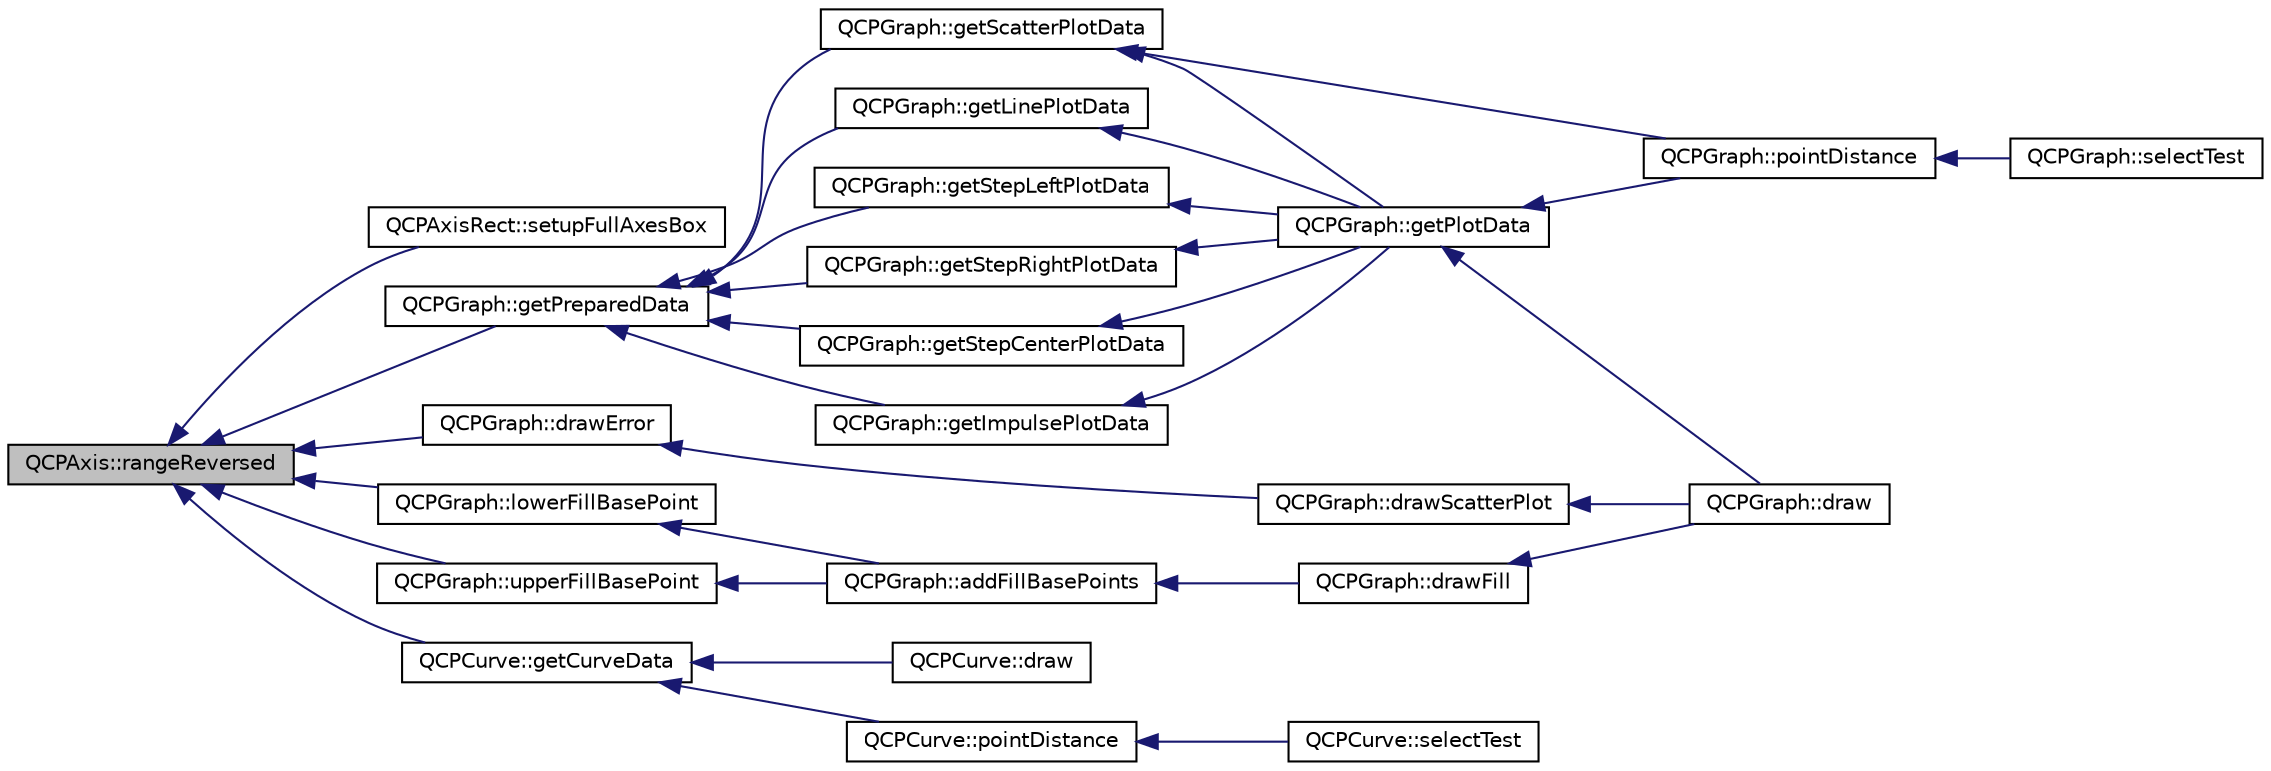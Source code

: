 digraph "QCPAxis::rangeReversed"
{
  edge [fontname="Helvetica",fontsize="10",labelfontname="Helvetica",labelfontsize="10"];
  node [fontname="Helvetica",fontsize="10",shape=record];
  rankdir="LR";
  Node497 [label="QCPAxis::rangeReversed",height=0.2,width=0.4,color="black", fillcolor="grey75", style="filled", fontcolor="black"];
  Node497 -> Node498 [dir="back",color="midnightblue",fontsize="10",style="solid",fontname="Helvetica"];
  Node498 [label="QCPAxisRect::setupFullAxesBox",height=0.2,width=0.4,color="black", fillcolor="white", style="filled",URL="$d8/dad/class_q_c_p_axis_rect.html#a5fa906175447b14206954f77fc7f1ef4"];
  Node497 -> Node499 [dir="back",color="midnightblue",fontsize="10",style="solid",fontname="Helvetica"];
  Node499 [label="QCPGraph::getPreparedData",height=0.2,width=0.4,color="black", fillcolor="white", style="filled",URL="$d2/d4c/class_q_c_p_graph.html#ae853c297da9d21b6720d2d1c3b0121bf"];
  Node499 -> Node500 [dir="back",color="midnightblue",fontsize="10",style="solid",fontname="Helvetica"];
  Node500 [label="QCPGraph::getScatterPlotData",height=0.2,width=0.4,color="black", fillcolor="white", style="filled",URL="$d2/d4c/class_q_c_p_graph.html#a6ea929da420e6c104998060d19740ed6"];
  Node500 -> Node501 [dir="back",color="midnightblue",fontsize="10",style="solid",fontname="Helvetica"];
  Node501 [label="QCPGraph::getPlotData",height=0.2,width=0.4,color="black", fillcolor="white", style="filled",URL="$d2/d4c/class_q_c_p_graph.html#a5ec495f97b8185ba9712430cb1558f52"];
  Node501 -> Node502 [dir="back",color="midnightblue",fontsize="10",style="solid",fontname="Helvetica"];
  Node502 [label="QCPGraph::draw",height=0.2,width=0.4,color="black", fillcolor="white", style="filled",URL="$d2/d4c/class_q_c_p_graph.html#a659218cc62c2a7786213d9dd429c1c8d"];
  Node501 -> Node503 [dir="back",color="midnightblue",fontsize="10",style="solid",fontname="Helvetica"];
  Node503 [label="QCPGraph::pointDistance",height=0.2,width=0.4,color="black", fillcolor="white", style="filled",URL="$d2/d4c/class_q_c_p_graph.html#a96146099a5e68f49c7326a765f768da2"];
  Node503 -> Node504 [dir="back",color="midnightblue",fontsize="10",style="solid",fontname="Helvetica"];
  Node504 [label="QCPGraph::selectTest",height=0.2,width=0.4,color="black", fillcolor="white", style="filled",URL="$d2/d4c/class_q_c_p_graph.html#a36011c34aca4f7a477de25961e2f6c13"];
  Node500 -> Node503 [dir="back",color="midnightblue",fontsize="10",style="solid",fontname="Helvetica"];
  Node499 -> Node505 [dir="back",color="midnightblue",fontsize="10",style="solid",fontname="Helvetica"];
  Node505 [label="QCPGraph::getLinePlotData",height=0.2,width=0.4,color="black", fillcolor="white", style="filled",URL="$d2/d4c/class_q_c_p_graph.html#a77314984a7af578a66e939db0db48556"];
  Node505 -> Node501 [dir="back",color="midnightblue",fontsize="10",style="solid",fontname="Helvetica"];
  Node499 -> Node506 [dir="back",color="midnightblue",fontsize="10",style="solid",fontname="Helvetica"];
  Node506 [label="QCPGraph::getStepLeftPlotData",height=0.2,width=0.4,color="black", fillcolor="white", style="filled",URL="$d2/d4c/class_q_c_p_graph.html#a8f8ae9cb4aa312c2085c3f6f298f19d4"];
  Node506 -> Node501 [dir="back",color="midnightblue",fontsize="10",style="solid",fontname="Helvetica"];
  Node499 -> Node507 [dir="back",color="midnightblue",fontsize="10",style="solid",fontname="Helvetica"];
  Node507 [label="QCPGraph::getStepRightPlotData",height=0.2,width=0.4,color="black", fillcolor="white", style="filled",URL="$d2/d4c/class_q_c_p_graph.html#a59fecb135f47db10e14d75018210bf80"];
  Node507 -> Node501 [dir="back",color="midnightblue",fontsize="10",style="solid",fontname="Helvetica"];
  Node499 -> Node508 [dir="back",color="midnightblue",fontsize="10",style="solid",fontname="Helvetica"];
  Node508 [label="QCPGraph::getStepCenterPlotData",height=0.2,width=0.4,color="black", fillcolor="white", style="filled",URL="$d2/d4c/class_q_c_p_graph.html#ab860d67ecc7e2d7253ab1f19032958c2"];
  Node508 -> Node501 [dir="back",color="midnightblue",fontsize="10",style="solid",fontname="Helvetica"];
  Node499 -> Node509 [dir="back",color="midnightblue",fontsize="10",style="solid",fontname="Helvetica"];
  Node509 [label="QCPGraph::getImpulsePlotData",height=0.2,width=0.4,color="black", fillcolor="white", style="filled",URL="$d2/d4c/class_q_c_p_graph.html#aae73c001a78cbe54e55e6779d7a70957"];
  Node509 -> Node501 [dir="back",color="midnightblue",fontsize="10",style="solid",fontname="Helvetica"];
  Node497 -> Node510 [dir="back",color="midnightblue",fontsize="10",style="solid",fontname="Helvetica"];
  Node510 [label="QCPGraph::drawError",height=0.2,width=0.4,color="black", fillcolor="white", style="filled",URL="$d2/d4c/class_q_c_p_graph.html#ab51aeba7e9d29754e58852cfad3436cc"];
  Node510 -> Node511 [dir="back",color="midnightblue",fontsize="10",style="solid",fontname="Helvetica"];
  Node511 [label="QCPGraph::drawScatterPlot",height=0.2,width=0.4,color="black", fillcolor="white", style="filled",URL="$d2/d4c/class_q_c_p_graph.html#ae1f3edd5eb41aa5782e61673488fd3e0"];
  Node511 -> Node502 [dir="back",color="midnightblue",fontsize="10",style="solid",fontname="Helvetica"];
  Node497 -> Node512 [dir="back",color="midnightblue",fontsize="10",style="solid",fontname="Helvetica"];
  Node512 [label="QCPGraph::lowerFillBasePoint",height=0.2,width=0.4,color="black", fillcolor="white", style="filled",URL="$d2/d4c/class_q_c_p_graph.html#ace7c17a07e9aa824853e469816a5aa1c"];
  Node512 -> Node513 [dir="back",color="midnightblue",fontsize="10",style="solid",fontname="Helvetica"];
  Node513 [label="QCPGraph::addFillBasePoints",height=0.2,width=0.4,color="black", fillcolor="white", style="filled",URL="$d2/d4c/class_q_c_p_graph.html#a8e517dcd3baba1b41daed0248841c092"];
  Node513 -> Node514 [dir="back",color="midnightblue",fontsize="10",style="solid",fontname="Helvetica"];
  Node514 [label="QCPGraph::drawFill",height=0.2,width=0.4,color="black", fillcolor="white", style="filled",URL="$d2/d4c/class_q_c_p_graph.html#a9e6ce6db9aa7b29fc397c724fcf7b126"];
  Node514 -> Node502 [dir="back",color="midnightblue",fontsize="10",style="solid",fontname="Helvetica"];
  Node497 -> Node515 [dir="back",color="midnightblue",fontsize="10",style="solid",fontname="Helvetica"];
  Node515 [label="QCPGraph::upperFillBasePoint",height=0.2,width=0.4,color="black", fillcolor="white", style="filled",URL="$d2/d4c/class_q_c_p_graph.html#a7a255fc7260d96ed6f9d972839941f93"];
  Node515 -> Node513 [dir="back",color="midnightblue",fontsize="10",style="solid",fontname="Helvetica"];
  Node497 -> Node516 [dir="back",color="midnightblue",fontsize="10",style="solid",fontname="Helvetica"];
  Node516 [label="QCPCurve::getCurveData",height=0.2,width=0.4,color="black", fillcolor="white", style="filled",URL="$d6/d30/class_q_c_p_curve.html#a3ca9d2c315c643f732cc85e20d18b551"];
  Node516 -> Node517 [dir="back",color="midnightblue",fontsize="10",style="solid",fontname="Helvetica"];
  Node517 [label="QCPCurve::draw",height=0.2,width=0.4,color="black", fillcolor="white", style="filled",URL="$d6/d30/class_q_c_p_curve.html#a2361302d2fc6ec669849bd3bca00c4b2"];
  Node516 -> Node518 [dir="back",color="midnightblue",fontsize="10",style="solid",fontname="Helvetica"];
  Node518 [label="QCPCurve::pointDistance",height=0.2,width=0.4,color="black", fillcolor="white", style="filled",URL="$d6/d30/class_q_c_p_curve.html#adc3ab8051946f9097cdf7c0707ef1a25"];
  Node518 -> Node519 [dir="back",color="midnightblue",fontsize="10",style="solid",fontname="Helvetica"];
  Node519 [label="QCPCurve::selectTest",height=0.2,width=0.4,color="black", fillcolor="white", style="filled",URL="$d6/d30/class_q_c_p_curve.html#a87a9fb34a2a48dcae4c1245ada235e7d"];
}
